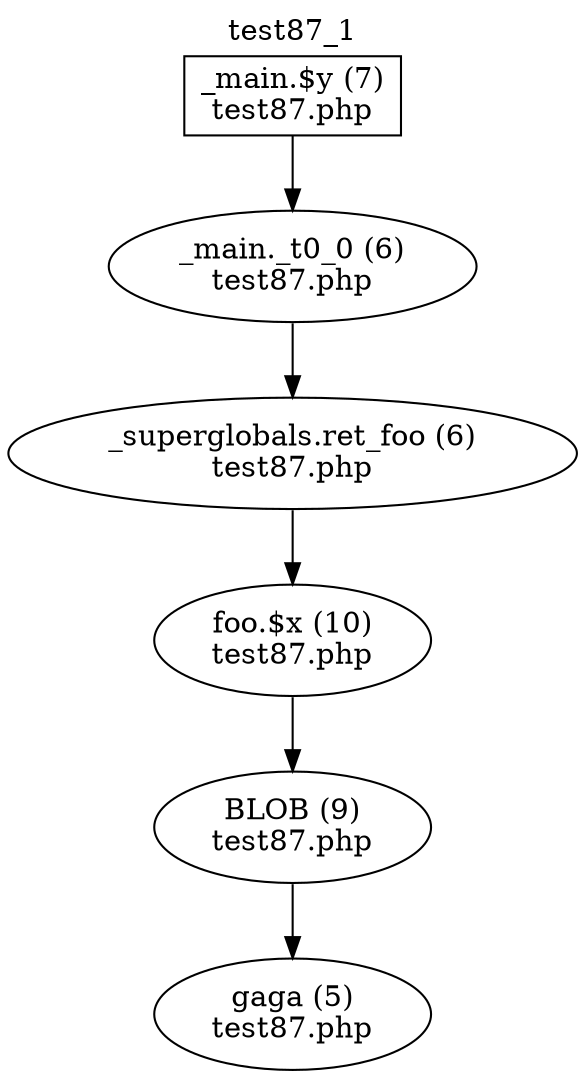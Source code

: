 digraph cfg {
  label="test87_1";
  labelloc=t;
  n1 [shape=box, label="_main.$y (7)\ntest87.php"];
  n2 [shape=ellipse, label="_main._t0_0 (6)\ntest87.php"];
  n3 [shape=ellipse, label="_superglobals.ret_foo (6)\ntest87.php"];
  n4 [shape=ellipse, label="foo.$x (10)\ntest87.php"];
  n5 [shape=ellipse, label="BLOB (9)\ntest87.php"];
  n6 [shape=ellipse, label="gaga (5)\ntest87.php"];
  n1 -> n2;
  n2 -> n3;
  n3 -> n4;
  n4 -> n5;
  n5 -> n6;
}
